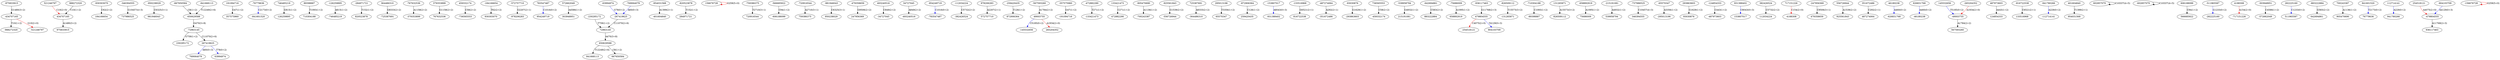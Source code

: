 digraph {
nodesep = 0.5;
-434707165 [style=filled fillcolor="white"]
434707165 [style=filled fillcolor="white"]
-930303070 [style=filled fillcolor="white"]
737986525 [style=filled fillcolor="white"]
-950238029 [style=filled fillcolor="white"]
230295172 [style=filled fillcolor="white"]
191094716 [style=filled fillcolor="white"]
-841601520 [style=filled fillcolor="white"]
126259895 [style=filled fillcolor="white"]
710304188 [style=filled fillcolor="white"]
-126259895 [style=filled fillcolor="white"]
820523878 [style=filled fillcolor="white"]
364486310 [style=filled fillcolor="white"]
-767632536 [style=filled fillcolor="white"]
767632536 [style=filled fillcolor="white"]
459332174 [style=filled fillcolor="white"]
-736565553 [style=filled fillcolor="white"]
-379353899 [style=filled fillcolor="white"]
379353899 [style=filled fillcolor="white"]
-184166654 [style=filled fillcolor="white"]
-978206283 [style=filled fillcolor="white"]
783547487 [style=filled fillcolor="white"]
572662049 [style=filled fillcolor="white"]
-650629588 [style=filled fillcolor="white"]
650629588 [style=filled fillcolor="white"]
-954031568 [style=filled fillcolor="white"]
284971721 [style=filled fillcolor="white"]
156676728 [style=filled fillcolor="white"]
357575960 [style=filled fillcolor="white"]
-759386375 [style=filled fillcolor="white"]
-606188099 [style=filled fillcolor="white"]
759386375 [style=filled fillcolor="white"]
-981946043 [style=filled fillcolor="white"]
521246797 [style=filled fillcolor="white"]
975833915 [style=filled fillcolor="white"]
-479358659 [style=filled fillcolor="white"]
-34727045 [style=filled fillcolor="white"]
34727045 [style=filled fillcolor="white"]
-954249719 [style=filled fillcolor="white"]
-746485219 [style=filled fillcolor="white"]
-382426524 [style=filled fillcolor="white"]
720916544 [style=filled fillcolor="white"]
572757710 [style=filled fillcolor="white"]
-259420435 [style=filled fillcolor="white"]
930303070 [style=filled fillcolor="white"]
-145532656 [style=filled fillcolor="white"]
-725387691 [style=filled fillcolor="white"]
746485219 [style=filled fillcolor="white"]
-357575960 [style=filled fillcolor="white"]
-133421473 [style=filled fillcolor="white"]
89398887 [style=filled fillcolor="white"]
133421473 [style=filled fillcolor="white"]
-700243387 [style=filled fillcolor="white"]
-925561843 [style=filled fillcolor="white"]
-364486310 [style=filled fillcolor="white"]
65570347 [style=filled fillcolor="white"]
259420435 [style=filled fillcolor="white"]
-153807017 [style=filled fillcolor="white"]
816722538 [style=filled fillcolor="white"]
-351672486 [style=filled fillcolor="white"]
-572757710 [style=filled fillcolor="white"]
-93030876 [style=filled fillcolor="white"]
-872906364 [style=filled fillcolor="white"]
-459332174 [style=filled fillcolor="white"]
215191081 [style=filled fillcolor="white"]
-230295172 [style=filled fillcolor="white"]
988272320 [style=filled fillcolor="white"]
-642694861 [style=filled fillcolor="white"]
-75686009 [style=filled fillcolor="white"]
-254518121 [style=filled fillcolor="white"]
-131265871 [style=filled fillcolor="white"]
267419625 [style=filled fillcolor="white"]
-710304188 [style=filled fillcolor="white"]
-493240516 [style=filled fillcolor="white"]
131265871 [style=filled fillcolor="white"]
75686009 [style=filled fillcolor="white"]
539958794 [style=filled fillcolor="white"]
-737986525 [style=filled fillcolor="white"]
-65570347 [style=filled fillcolor="white"]
295013196 [style=filled fillcolor="white"]
93030876 [style=filled fillcolor="white"]
-487973603 [style=filled fillcolor="white"]
-191094716 [style=filled fillcolor="white"]
293863603 [style=filled fillcolor="white"]
153807017 [style=filled fillcolor="white"]
112034224 [style=filled fillcolor="white"]
-4188308 [style=filled fillcolor="white"]
479358659 [style=filled fillcolor="white"]
556726944 [style=filled fillcolor="white"]
351672486 [style=filled fillcolor="white"]
184166654 [style=filled fillcolor="white"]
46180238 [style=filled fillcolor="white"]
-46180238 [style=filled fillcolor="white"]
-133516968 [style=filled fillcolor="white"]
145532656 [style=filled fillcolor="white"]
124854333 [style=filled fillcolor="white"]
-76779636 [style=filled fillcolor="white"]
472882290 [style=filled fillcolor="white"]
-820523878 [style=filled fillcolor="white"]
-931388402 [style=filled fillcolor="white"]
-556726944 [style=filled fillcolor="white"]
-267419625 [style=filled fillcolor="white"]
-284971721 [style=filled fillcolor="white"]
487274064 [style=filled fillcolor="white"]
-215191081 [style=filled fillcolor="white"]
658892919 [style=filled fillcolor="white"]
-346394555 [style=filled fillcolor="white"]
-816722538 [style=filled fillcolor="white"]
-112714141 [style=filled fillcolor="white"]
401604840 [style=filled fillcolor="white"]
-72963145 [style=filled fillcolor="white"]
-720916544 [style=filled fillcolor="white"]
981946043 [style=filled fillcolor="white"]
303948951 [style=filled fillcolor="white"]
487973603 [style=filled fillcolor="white"]
602857070 [style=filled fillcolor="white"]
-602857070 [style=filled fillcolor="white"]
493240516 [style=filled fillcolor="white"]
-567593260 [style=filled fillcolor="white"]
566685922 [style=filled fillcolor="white"]
-566685922 [style=filled fillcolor="white"]
-282225160 [style=filled fillcolor="white"]
567593260 [style=filled fillcolor="white"]
-988272320 [style=filled fillcolor="white"]
-487274064 [style=filled fillcolor="white"]
-293863603 [style=filled fillcolor="white"]
346394555 [style=filled fillcolor="white"]
49003755 [style=filled fillcolor="white"]
4188308 [style=filled fillcolor="white"]
133516968 [style=filled fillcolor="white"]
-572662049 [style=filled fillcolor="white"]
-401604840 [style=filled fillcolor="white"]
931388402 [style=filled fillcolor="white"]
841668113 [style=filled fillcolor="white"]
950238029 [style=filled fillcolor="white"]
717151226 [style=filled fillcolor="white"]
-303948951 [style=filled fillcolor="white"]
-717151226 [style=filled fillcolor="white"]
-49003755 [style=filled fillcolor="white"]
-124854333 [style=filled fillcolor="white"]
282225160 [style=filled fillcolor="white"]
-247956369 [style=filled fillcolor="white"]
642694861 [style=filled fillcolor="white"]
626831768 [style=filled fillcolor="white"]
247956369 [style=filled fillcolor="white"]
-883222884 [style=filled fillcolor="white"]
954031568 [style=filled fillcolor="white"]
736565553 [style=filled fillcolor="white"]
905470690 [style=filled fillcolor="white"]
667650584 [style=filled fillcolor="white"]
-63994974 [style=filled fillcolor="white"]
925561843 [style=filled fillcolor="white"]
-626831768 [style=filled fillcolor="white"]
841601520 [style=filled fillcolor="white"]
978206283 [style=filled fillcolor="white"]
76779636 [style=filled fillcolor="white"]
72963145 [style=filled fillcolor="white"]
-89398887 [style=filled fillcolor="white"]
-826509112 [style=filled fillcolor="white"]
-295013196 [style=filled fillcolor="white"]
-658892919 [style=filled fillcolor="white"]
265204352 [style=filled fillcolor="white"]
-265204352 [style=filled fillcolor="white"]
941780266 [style=filled fillcolor="white"]
-941780266 [style=filled fillcolor="white"]
254518121 [style=filled fillcolor="white"]
479804555 [style=filled fillcolor="white"]
382426524 [style=filled fillcolor="white"]
-156676728 [style=filled fillcolor="white"]
725387691 [style=filled fillcolor="white"]
904103709 [style=filled fillcolor="white"]
-904103709 [style=filled fillcolor="white"]
-667650584 [style=filled fillcolor="white"]
769064079 [style=filled fillcolor="white"]
-769064079 [style=filled fillcolor="white"]
826509112 [style=filled fillcolor="white"]
-783547487 [style=filled fillcolor="white"]
-521246797 [style=filled fillcolor="white"]
936117463 [style=filled fillcolor="white"]
-936117463 [style=filled fillcolor="white"]
700243387 [style=filled fillcolor="white"]
-479804555 [style=filled fillcolor="white"]
63994974 [style=filled fillcolor="white"]
954249719 [style=filled fillcolor="white"]
511965587 [style=filled fillcolor="white"]
-511965587 [style=filled fillcolor="white"]
-112034224 [style=filled fillcolor="white"]
-975833915 [style=filled fillcolor="white"]
-905470690 [style=filled fillcolor="white"]
-841668113 [style=filled fillcolor="white"]
872906364 [style=filled fillcolor="white"]
606188099 [style=filled fillcolor="white"]
883222884 [style=filled fillcolor="white"]
-539958794 [style=filled fillcolor="white"]
112714141 [style=filled fillcolor="white"]
-472882290 [style=filled fillcolor="white"]
"-434707165" -> "-988272320" [label="T10(1+2)", color="black", penwidth=1]
"-434707165" -> "-521246797" [label="G10(2+0)", color="red", penwidth=1]
"434707165" -> "975833915" [label="A1480(3+2)", color="black", penwidth=1]
"-930303070" -> "184166654" [label="C62(2+2)", color="black", penwidth=1]
"-950238029" -> "981946043" [label="C6325(3+1)", color="black", penwidth=1]
"191094716" -> "357575960" [label="G47(1+2)", color="black", penwidth=1]
"-126259895" -> "-746485219" [label="A815(1+2)", color="black", penwidth=1]
"364486310" -> "-725387691" [label="G8333(2+2)", color="black", penwidth=1]
"-767632536" -> "-379353899" [label="A1158(2+2)", color="black", penwidth=1]
"459332174" -> "-736565553" [label="C58(2+2)", color="black", penwidth=1]
"379353899" -> "767632536" [label="G1158(2+2)", color="black", penwidth=1]
"-184166654" -> "930303070" [label="T62(2+2)", color="black", penwidth=1]
"783547487" -> "954249719" [label="C1016(0+2)", color="blue", penwidth=1]
"572662049" -> "303948951" [label="A4586(1+2)", color="black", penwidth=1]
"-650629588" -> "-72963145" [label="G470(3+8)", color="black", penwidth=1]
"650629588" -> "841668113" [label="T12249(2+6)", color="black", penwidth=1]
"650629588" -> "667650584" [label="C8(1+2)", color="black", penwidth=1]
"-954031568" -> "-401604840" [label="A1399(2+1)", color="black", penwidth=1]
"156676728" -> "156676728" [label="G259(5+0)", color="red", penwidth=1]
"-759386375" -> "720916544" [label="T2710(3+1)", color="black", penwidth=1]
"-981946043" -> "950238029" [label="C6325(3+1)", color="black", penwidth=1]
"521246797" -> "434707165" [label="C10(2+0)", color="red", penwidth=1]
"-479358659" -> "247956369" [label="G9506(2+2)", color="black", penwidth=1]
"34727045" -> "-493240516" [label="A849(2+2)", color="black", penwidth=1]
"-954249719" -> "-783547487" [label="C1016(0+2)", color="blue", penwidth=1]
"-259420435" -> "872906364" [label="T126(1+2)", color="black", penwidth=1]
"746485219" -> "126259895" [label="G815(1+2)", color="black", penwidth=1]
"-357575960" -> "-191094716" [label="G47(1+2)", color="black", penwidth=1]
"89398887" -> "710304188" [label="T1093(1+2)", color="black", penwidth=1]
"133421473" -> "472882290" [label="C271(1+2)", color="black", penwidth=1]
"-925561843" -> "-556726944" [label="G1539(2+2)", color="black", penwidth=1]
"-153807017" -> "-931388402" [label="A8043(0+3)", color="blue", penwidth=1]
"-572757710" -> "-978206283" [label="G2207(2+1)", color="black", penwidth=1]
"-93030876" -> "-293863603" [label="G1629(1+2)", color="black", penwidth=1]
"-872906364" -> "259420435" [label="C126(1+2)", color="black", penwidth=1]
"-230295172" -> "72963145" [label="T759(1+2)", color="black", penwidth=1]
"988272320" -> "434707165" [label="C10(1+2)", color="black", penwidth=1]
"-642694861" -> "883222884" [label="C583(2+2)", color="black", penwidth=1]
"-75686009" -> "658892919" [label="A1095(1+2)", color="black", penwidth=1]
"267419625" -> "769064079" [label="A60(0+3)", color="blue", penwidth=1]
"267419625" -> "63994974" [label="T78(0+2)", color="blue", penwidth=1]
"-710304188" -> "-89398887" [label="C1093(1+2)", color="black", penwidth=1]
"131265871" -> "826509112" [label="A15573(3+2)", color="black", penwidth=1]
"-737986525" -> "346394555" [label="C10457(4+3)", color="black", penwidth=1]
"-65570347" -> "-295013196" [label="A3356(1+2)", color="black", penwidth=1]
"295013196" -> "65570347" [label="T3356(1+2)", color="black", penwidth=1]
"293863603" -> "93030876" [label="G1629(1+2)", color="black", penwidth=1]
"556726944" -> "925561843" [label="A1539(2+2)", color="black", penwidth=1]
"351672486" -> "487274064" [label="C292(2+1)", color="black", penwidth=1]
"46180238" -> "-626831768" [label="A460(0+2)", color="blue", penwidth=1]
"-133516968" -> "816722538" [label="G6521(2+1)", color="black", penwidth=1]
"145532656" -> "-49003755" [label="T5185(0+2)", color="blue", penwidth=1]
"-76779636" -> "-841601520" [label="C2173(0+2)", color="blue", penwidth=1]
"-820523878" -> "284971721" [label="T152(1+2)", color="black", penwidth=1]
"-267419625" -> "72963145" [label="C11070(2+6)", color="black", penwidth=1]
"-284971721" -> "820523878" [label="T152(1+2)", color="black", penwidth=1]
"-215191081" -> "539958794" [label="A4932(1+2)", color="black", penwidth=1]
"-346394555" -> "737986525" [label="G10457(4+3)", color="black", penwidth=1]
"-816722538" -> "133516968" [label="C6521(2+1)", color="black", penwidth=1]
"401604840" -> "954031568" [label="T1399(2+1)", color="black", penwidth=1]
"-72963145" -> "267419625" [label="C11070(2+6)", color="black", penwidth=1]
"-72963145" -> "230295172" [label="G759(1+2)", color="black", penwidth=1]
"-720916544" -> "759386375" [label="A2710(3+1)", color="black", penwidth=1]
"487973603" -> "124854333" [label="A443(1+2)", color="black", penwidth=1]
"602857070" -> "602857070" [label="C10337(4+5)", color="black", penwidth=1]
"-602857070" -> "-602857070" [label="C10337(4+5)", color="black", penwidth=1]
"493240516" -> "-34727045" [label="C849(2+2)", color="black", penwidth=1]
"-567593260" -> "49003755" [label="A1784(2+2)", color="black", penwidth=1]
"-566685922" -> "-606188099" [label="C94(1+2)", color="black", penwidth=1]
"-487274064" -> "-351672486" [label="A292(2+1)", color="black", penwidth=1]
"49003755" -> "265204352" [label="A1934(2+0)", color="red", penwidth=1]
"49003755" -> "-145532656" [label="C5185(0+2)", color="blue", penwidth=1]
"4188308" -> "-717151226" [label="A154(2+0)", color="red", penwidth=1]
"931388402" -> "153807017" [label="C8043(0+3)", color="blue", penwidth=1]
"717151226" -> "-4188308" [label="C154(2+0)", color="red", penwidth=1]
"-303948951" -> "-572662049" [label="C4586(1+2)", color="black", penwidth=1]
"-49003755" -> "567593260" [label="A1784(2+2)", color="black", penwidth=1]
"-124854333" -> "-487973603" [label="C443(1+2)", color="black", penwidth=1]
"282225160" -> "511965587" [label="C1233(0+2)", color="blue", penwidth=1]
"-247956369" -> "479358659" [label="C9506(3+1)", color="black", penwidth=1]
"626831768" -> "-46180238" [label="A460(0+2)", color="blue", penwidth=1]
"-883222884" -> "642694861" [label="G583(2+2)", color="black", penwidth=1]
"736565553" -> "-459332174" [label="C58(2+2)", color="black", penwidth=1]
"-63994974" -> "-267419625" [label="G78(0+2)", color="blue", penwidth=1]
"841601520" -> "76779636" [label="T2173(0+2)", color="blue", penwidth=1]
"978206283" -> "572757710" [label="A2207(2+1)", color="black", penwidth=1]
"72963145" -> "650629588" [label="A470(3+8)", color="black", penwidth=1]
"-826509112" -> "-131265871" [label="T15573(3+2)", color="black", penwidth=1]
"-658892919" -> "75686009" [label="A1095(1+2)", color="black", penwidth=1]
"-265204352" -> "-49003755" [label="A1934(2+0)", color="red", penwidth=1]
"-941780266" -> "-112714141" [label="A229(0+2)", color="blue", penwidth=1]
"254518121" -> "-479804555" [label="A4075(2+0)", color="red", penwidth=1]
"479804555" -> "904103709" [label="T4129(0+3)", color="blue", penwidth=1]
"479804555" -> "-254518121" [label="C4075(2+0)", color="red", penwidth=1]
"382426524" -> "112034224" [label="C5732(2+2)", color="black", penwidth=1]
"-156676728" -> "-156676728" [label="G259(5+0)", color="red", penwidth=1]
"725387691" -> "-364486310" [label="A8333(2+2)", color="black", penwidth=1]
"-904103709" -> "-479804555" [label="A4129(0+3)", color="blue", penwidth=1]
"-667650584" -> "-650629588" [label="C8(1+2)", color="black", penwidth=1]
"-769064079" -> "-267419625" [label="A60(0+3)", color="blue", penwidth=1]
"-936117463" -> "479804555" [label="G11768(2+3)", color="black", penwidth=1]
"700243387" -> "905470690" [label="A1136(1+2)", color="black", penwidth=1]
"-479804555" -> "936117463" [label="A11768(2+3)", color="black", penwidth=1]
"-511965587" -> "-282225160" [label="G1233(0+2)", color="blue", penwidth=1]
"-112034224" -> "-382426524" [label="C5732(2+2)", color="black", penwidth=1]
"-975833915" -> "-434707165" [label="G1480(3+2)", color="black", penwidth=1]
"-905470690" -> "-700243387" [label="A1136(1+2)", color="black", penwidth=1]
"-841668113" -> "-650629588" [label="T12249(2+6)", color="black", penwidth=1]
"606188099" -> "566685922" [label="C94(1+2)", color="black", penwidth=1]
"-539958794" -> "215191081" [label="G4932(1+2)", color="black", penwidth=1]
"112714141" -> "941780266" [label="A229(0+2)", color="blue", penwidth=1]
"-472882290" -> "-133421473" [label="T271(1+2)", color="black", penwidth=1]
}
